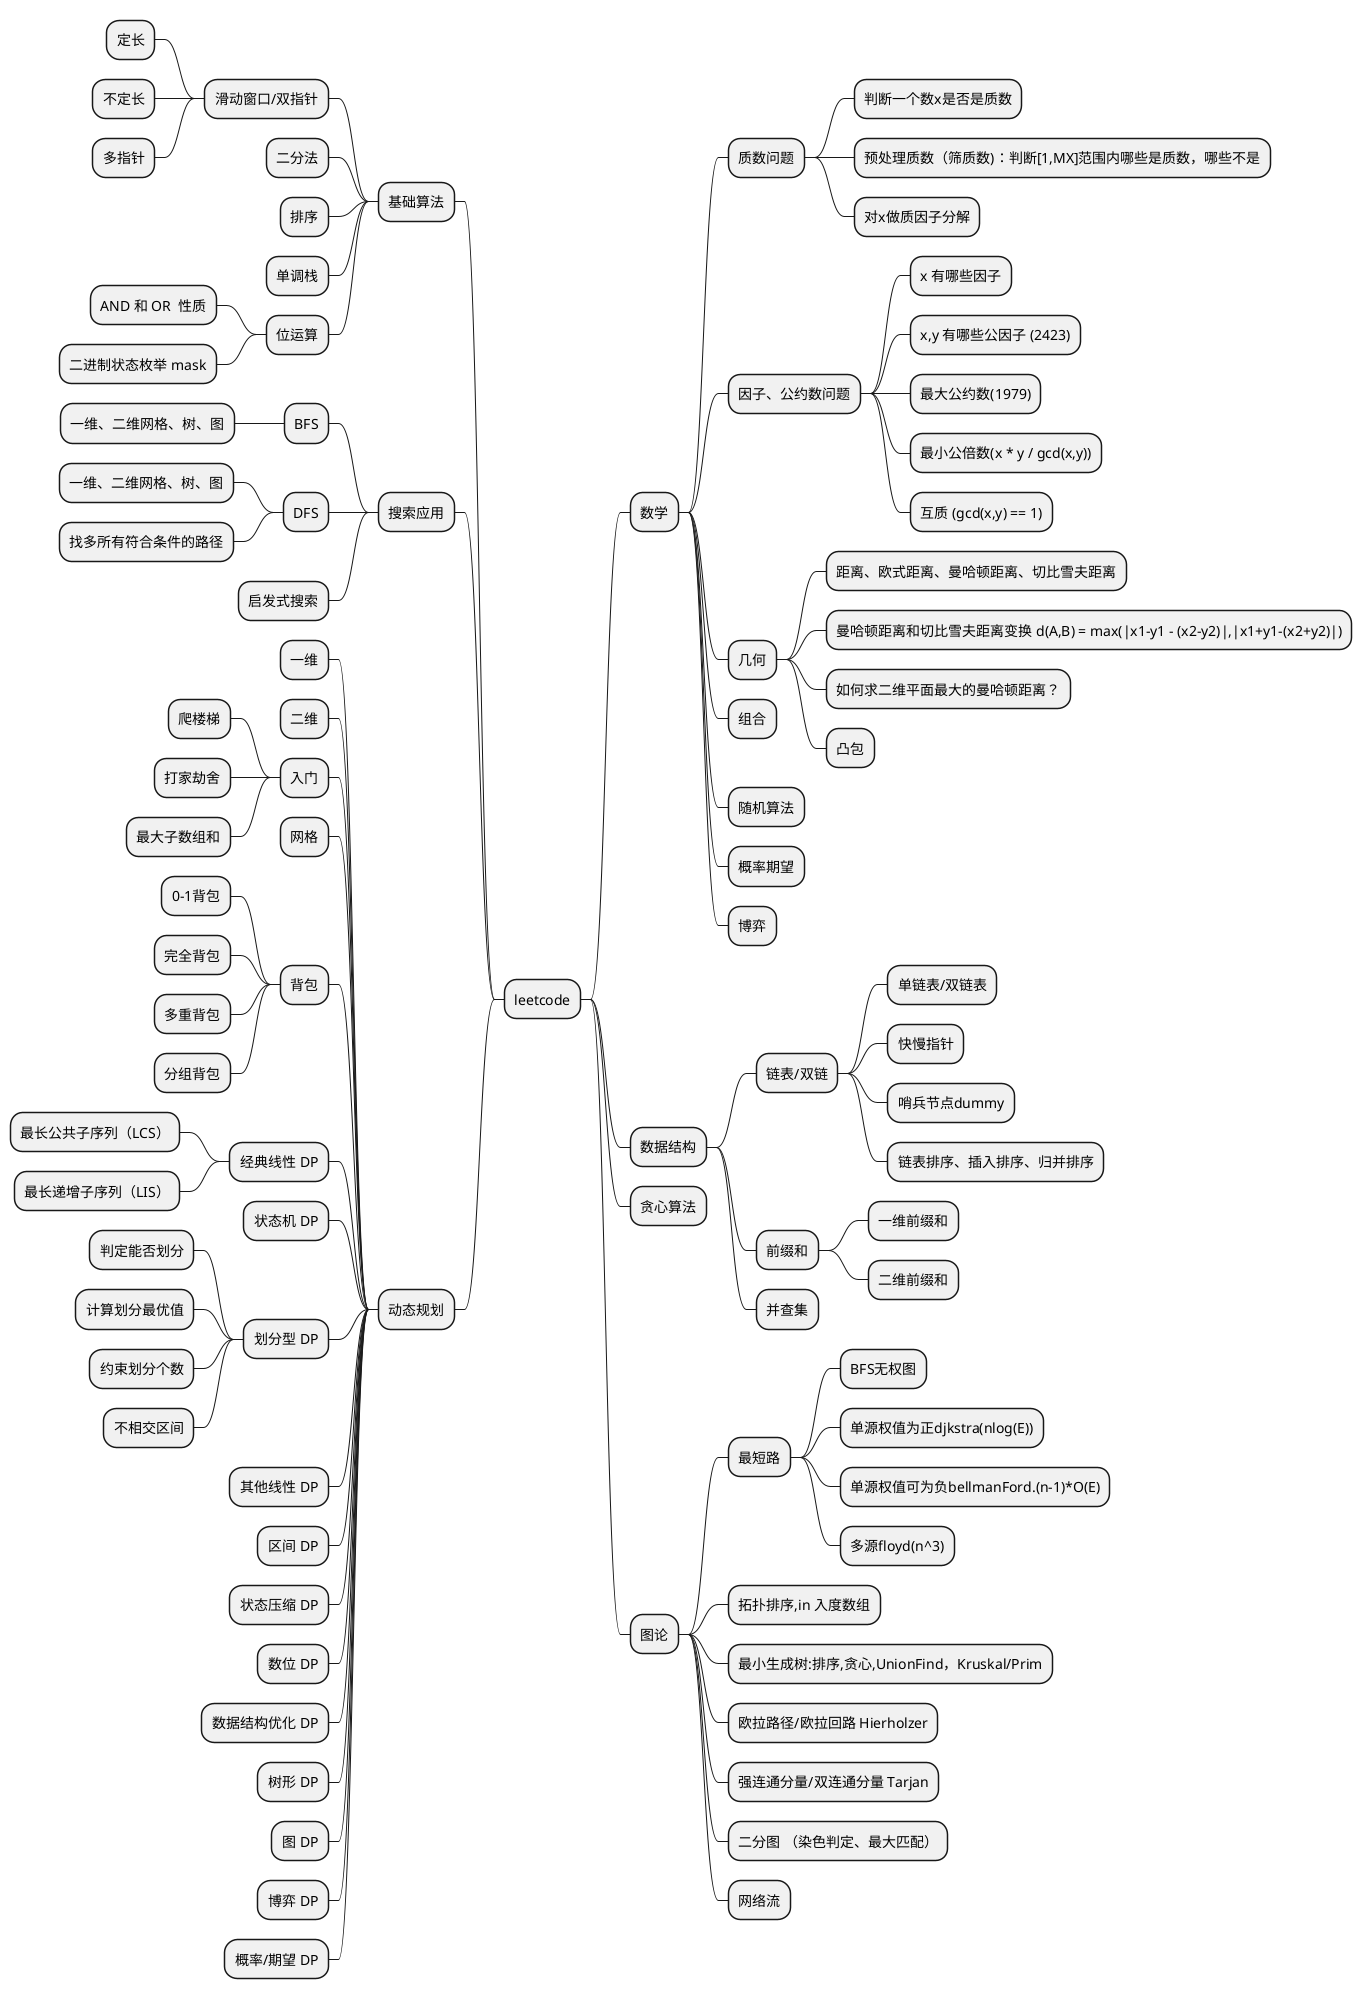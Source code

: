 @startmindmap
* leetcode
** 数学
*** 质数问题
**** 判断一个数x是否是质数
**** 预处理质数（筛质数)：判断[1,MX]范围内哪些是质数，哪些不是
**** 对x做质因子分解
*** 因子、公约数问题
**** x 有哪些因子
**** x,y 有哪些公因子 (2423)
**** 最大公约数(1979)
**** 最小公倍数(x * y / gcd(x,y))
**** 互质 (gcd(x,y) == 1)
*** 几何
**** 距离、欧式距离、曼哈顿距离、切比雪夫距离
**** 曼哈顿距离和切比雪夫距离变换 d(A,B) = max(|x1-y1 - (x2-y2)|,|x1+y1-(x2+y2)|)
**** 如何求二维平面最大的曼哈顿距离？
**** 凸包
*** 组合
*** 随机算法
*** 概率期望
*** 博弈


** 数据结构
*** 链表/双链
**** 单链表/双链表
**** 快慢指针
**** 哨兵节点dummy
**** 链表排序、插入排序、归并排序

*** 前缀和
**** 一维前缀和
**** 二维前缀和

*** 并查集


** 贪心算法

** 图论
*** 最短路
**** BFS无权图
**** 单源权值为正djkstra(nlog(E))
**** 单源权值可为负bellmanFord.(n-1)*O(E)
**** 多源floyd(n^3)

*** 拓扑排序,in 入度数组

*** 最小生成树:排序,贪心,UnionFind，Kruskal/Prim

*** 欧拉路径/欧拉回路 Hierholzer

*** 强连通分量/双连通分量 Tarjan

*** 二分图 （染色判定、最大匹配）

*** 网络流


left side

** 基础算法

*** 滑动窗口/双指针
**** 定长
**** 不定长
**** 多指针
*** 二分法
*** 排序
*** 单调栈
*** 位运算
**** AND 和 OR  性质
**** 二进制状态枚举 mask

** 搜索应用
*** BFS
**** 一维、二维网格、树、图
*** DFS
**** 一维、二维网格、树、图
**** 找多所有符合条件的路径
*** 启发式搜索

** 动态规划
*** 一维
*** 二维

*** 入门
**** 爬楼梯
**** 打家劫舍
**** 最大子数组和

*** 网格

*** 背包
**** 0-1背包
**** 完全背包
**** 多重背包
**** 分组背包

*** 经典线性 DP
**** 最长公共子序列（LCS）
**** 最长递增子序列（LIS）

*** 状态机 DP
*** 划分型 DP
**** 判定能否划分
**** 计算划分最优值
**** 约束划分个数
**** 不相交区间
*** 其他线性 DP
*** 区间 DP
*** 状态压缩 DP
*** 数位 DP
*** 数据结构优化 DP
*** 树形 DP
*** 图 DP
*** 博弈 DP
*** 概率/期望 DP

@endmindmap